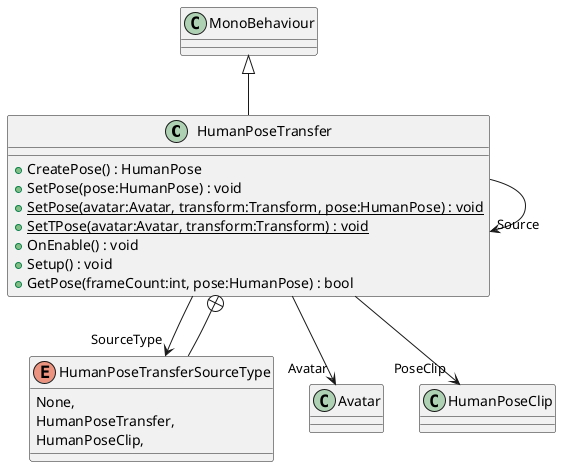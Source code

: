 @startuml
class HumanPoseTransfer {
    + CreatePose() : HumanPose
    + SetPose(pose:HumanPose) : void
    + {static} SetPose(avatar:Avatar, transform:Transform, pose:HumanPose) : void
    + {static} SetTPose(avatar:Avatar, transform:Transform) : void
    + OnEnable() : void
    + Setup() : void
    + GetPose(frameCount:int, pose:HumanPose) : bool
}
enum HumanPoseTransferSourceType {
    None,
    HumanPoseTransfer,
    HumanPoseClip,
}
MonoBehaviour <|-- HumanPoseTransfer
HumanPoseTransfer --> "SourceType" HumanPoseTransferSourceType
HumanPoseTransfer --> "Avatar" Avatar
HumanPoseTransfer --> "Source" HumanPoseTransfer
HumanPoseTransfer --> "PoseClip" HumanPoseClip
HumanPoseTransfer +-- HumanPoseTransferSourceType
@enduml
